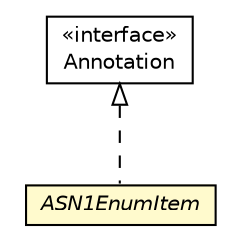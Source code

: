 #!/usr/local/bin/dot
#
# Class diagram 
# Generated by UMLGraph version R5_6-24-gf6e263 (http://www.umlgraph.org/)
#

digraph G {
	edge [fontname="Helvetica",fontsize=10,labelfontname="Helvetica",labelfontsize=10];
	node [fontname="Helvetica",fontsize=10,shape=plaintext];
	nodesep=0.25;
	ranksep=0.5;
	// org.universAAL.lddi.lib.ieeex73std.org.bn.annotations.ASN1EnumItem
	c55586 [label=<<table title="org.universAAL.lddi.lib.ieeex73std.org.bn.annotations.ASN1EnumItem" border="0" cellborder="1" cellspacing="0" cellpadding="2" port="p" bgcolor="lemonChiffon" href="./ASN1EnumItem.html">
		<tr><td><table border="0" cellspacing="0" cellpadding="1">
<tr><td align="center" balign="center"><font face="Helvetica-Oblique"> ASN1EnumItem </font></td></tr>
		</table></td></tr>
		</table>>, URL="./ASN1EnumItem.html", fontname="Helvetica", fontcolor="black", fontsize=10.0];
	//org.universAAL.lddi.lib.ieeex73std.org.bn.annotations.ASN1EnumItem implements java.lang.annotation.Annotation
	c56118:p -> c55586:p [dir=back,arrowtail=empty,style=dashed];
	// java.lang.annotation.Annotation
	c56118 [label=<<table title="java.lang.annotation.Annotation" border="0" cellborder="1" cellspacing="0" cellpadding="2" port="p" href="http://java.sun.com/j2se/1.4.2/docs/api/java/lang/annotation/Annotation.html">
		<tr><td><table border="0" cellspacing="0" cellpadding="1">
<tr><td align="center" balign="center"> &#171;interface&#187; </td></tr>
<tr><td align="center" balign="center"> Annotation </td></tr>
		</table></td></tr>
		</table>>, URL="http://java.sun.com/j2se/1.4.2/docs/api/java/lang/annotation/Annotation.html", fontname="Helvetica", fontcolor="black", fontsize=10.0];
}

